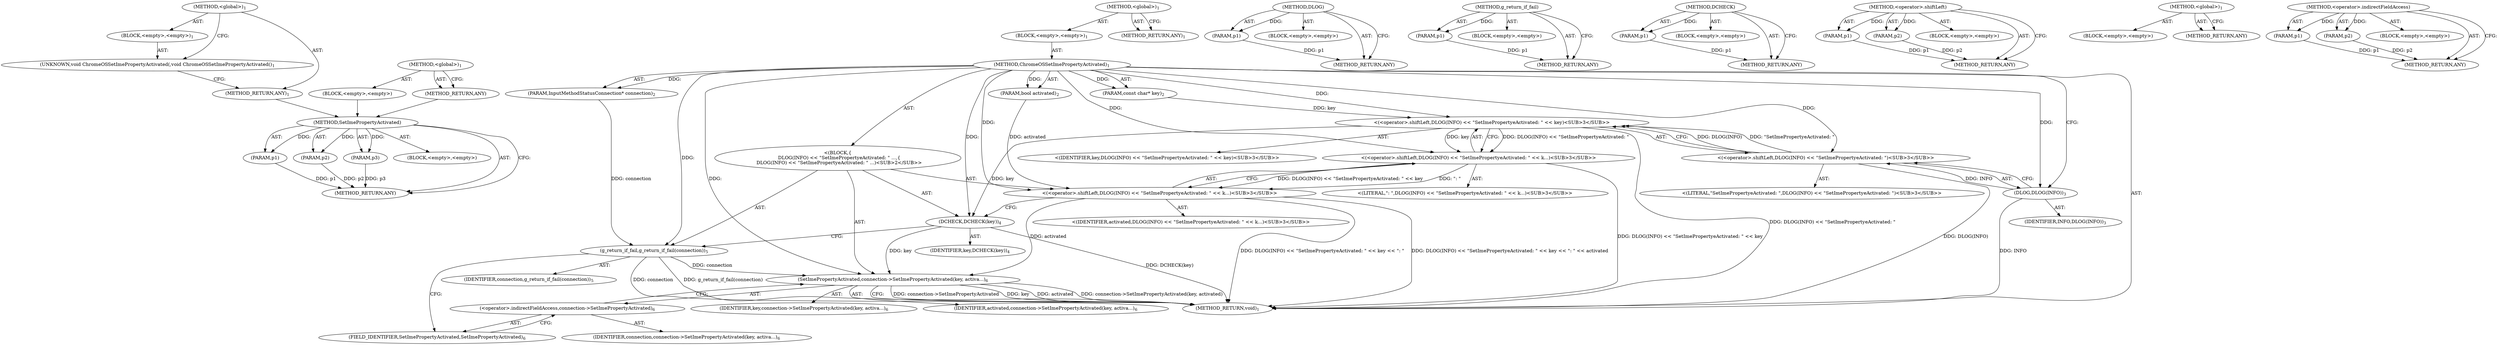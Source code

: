 digraph "&lt;global&gt;" {
vulnerable_75 [label=<(METHOD,SetImePropertyActivated)>];
vulnerable_76 [label=<(PARAM,p1)>];
vulnerable_77 [label=<(PARAM,p2)>];
vulnerable_78 [label=<(PARAM,p3)>];
vulnerable_79 [label=<(BLOCK,&lt;empty&gt;,&lt;empty&gt;)>];
vulnerable_80 [label=<(METHOD_RETURN,ANY)>];
vulnerable_6 [label=<(METHOD,&lt;global&gt;)<SUB>1</SUB>>];
vulnerable_7 [label=<(BLOCK,&lt;empty&gt;,&lt;empty&gt;)<SUB>1</SUB>>];
vulnerable_8 [label=<(METHOD,ChromeOSSetImePropertyActivated)<SUB>1</SUB>>];
vulnerable_9 [label=<(PARAM,InputMethodStatusConnection* connection)<SUB>2</SUB>>];
vulnerable_10 [label=<(PARAM,const char* key)<SUB>2</SUB>>];
vulnerable_11 [label=<(PARAM,bool activated)<SUB>2</SUB>>];
vulnerable_12 [label="<(BLOCK,{
  DLOG(INFO) &lt;&lt; &quot;SetImePropertyeActivated: &quot; ...,{
  DLOG(INFO) &lt;&lt; &quot;SetImePropertyeActivated: &quot; ...)<SUB>2</SUB>>"];
vulnerable_13 [label="<(&lt;operator&gt;.shiftLeft,DLOG(INFO) &lt;&lt; &quot;SetImePropertyeActivated: &quot; &lt;&lt; k...)<SUB>3</SUB>>"];
vulnerable_14 [label="<(&lt;operator&gt;.shiftLeft,DLOG(INFO) &lt;&lt; &quot;SetImePropertyeActivated: &quot; &lt;&lt; k...)<SUB>3</SUB>>"];
vulnerable_15 [label="<(&lt;operator&gt;.shiftLeft,DLOG(INFO) &lt;&lt; &quot;SetImePropertyeActivated: &quot; &lt;&lt; key)<SUB>3</SUB>>"];
vulnerable_16 [label="<(&lt;operator&gt;.shiftLeft,DLOG(INFO) &lt;&lt; &quot;SetImePropertyeActivated: &quot;)<SUB>3</SUB>>"];
vulnerable_17 [label=<(DLOG,DLOG(INFO))<SUB>3</SUB>>];
vulnerable_18 [label=<(IDENTIFIER,INFO,DLOG(INFO))<SUB>3</SUB>>];
vulnerable_19 [label="<(LITERAL,&quot;SetImePropertyeActivated: &quot;,DLOG(INFO) &lt;&lt; &quot;SetImePropertyeActivated: &quot;)<SUB>3</SUB>>"];
vulnerable_20 [label="<(IDENTIFIER,key,DLOG(INFO) &lt;&lt; &quot;SetImePropertyeActivated: &quot; &lt;&lt; key)<SUB>3</SUB>>"];
vulnerable_21 [label="<(LITERAL,&quot;: &quot;,DLOG(INFO) &lt;&lt; &quot;SetImePropertyeActivated: &quot; &lt;&lt; k...)<SUB>3</SUB>>"];
vulnerable_22 [label="<(IDENTIFIER,activated,DLOG(INFO) &lt;&lt; &quot;SetImePropertyeActivated: &quot; &lt;&lt; k...)<SUB>3</SUB>>"];
vulnerable_23 [label=<(DCHECK,DCHECK(key))<SUB>4</SUB>>];
vulnerable_24 [label=<(IDENTIFIER,key,DCHECK(key))<SUB>4</SUB>>];
vulnerable_25 [label=<(g_return_if_fail,g_return_if_fail(connection))<SUB>5</SUB>>];
vulnerable_26 [label=<(IDENTIFIER,connection,g_return_if_fail(connection))<SUB>5</SUB>>];
vulnerable_27 [label=<(SetImePropertyActivated,connection-&gt;SetImePropertyActivated(key, activa...)<SUB>6</SUB>>];
vulnerable_28 [label=<(&lt;operator&gt;.indirectFieldAccess,connection-&gt;SetImePropertyActivated)<SUB>6</SUB>>];
vulnerable_29 [label=<(IDENTIFIER,connection,connection-&gt;SetImePropertyActivated(key, activa...)<SUB>6</SUB>>];
vulnerable_30 [label=<(FIELD_IDENTIFIER,SetImePropertyActivated,SetImePropertyActivated)<SUB>6</SUB>>];
vulnerable_31 [label=<(IDENTIFIER,key,connection-&gt;SetImePropertyActivated(key, activa...)<SUB>6</SUB>>];
vulnerable_32 [label=<(IDENTIFIER,activated,connection-&gt;SetImePropertyActivated(key, activa...)<SUB>6</SUB>>];
vulnerable_33 [label=<(METHOD_RETURN,void)<SUB>1</SUB>>];
vulnerable_35 [label=<(METHOD_RETURN,ANY)<SUB>1</SUB>>];
vulnerable_63 [label=<(METHOD,DLOG)>];
vulnerable_64 [label=<(PARAM,p1)>];
vulnerable_65 [label=<(BLOCK,&lt;empty&gt;,&lt;empty&gt;)>];
vulnerable_66 [label=<(METHOD_RETURN,ANY)>];
vulnerable_71 [label=<(METHOD,g_return_if_fail)>];
vulnerable_72 [label=<(PARAM,p1)>];
vulnerable_73 [label=<(BLOCK,&lt;empty&gt;,&lt;empty&gt;)>];
vulnerable_74 [label=<(METHOD_RETURN,ANY)>];
vulnerable_67 [label=<(METHOD,DCHECK)>];
vulnerable_68 [label=<(PARAM,p1)>];
vulnerable_69 [label=<(BLOCK,&lt;empty&gt;,&lt;empty&gt;)>];
vulnerable_70 [label=<(METHOD_RETURN,ANY)>];
vulnerable_58 [label=<(METHOD,&lt;operator&gt;.shiftLeft)>];
vulnerable_59 [label=<(PARAM,p1)>];
vulnerable_60 [label=<(PARAM,p2)>];
vulnerable_61 [label=<(BLOCK,&lt;empty&gt;,&lt;empty&gt;)>];
vulnerable_62 [label=<(METHOD_RETURN,ANY)>];
vulnerable_52 [label=<(METHOD,&lt;global&gt;)<SUB>1</SUB>>];
vulnerable_53 [label=<(BLOCK,&lt;empty&gt;,&lt;empty&gt;)>];
vulnerable_54 [label=<(METHOD_RETURN,ANY)>];
vulnerable_81 [label=<(METHOD,&lt;operator&gt;.indirectFieldAccess)>];
vulnerable_82 [label=<(PARAM,p1)>];
vulnerable_83 [label=<(PARAM,p2)>];
vulnerable_84 [label=<(BLOCK,&lt;empty&gt;,&lt;empty&gt;)>];
vulnerable_85 [label=<(METHOD_RETURN,ANY)>];
fixed_6 [label=<(METHOD,&lt;global&gt;)<SUB>1</SUB>>];
fixed_7 [label=<(BLOCK,&lt;empty&gt;,&lt;empty&gt;)<SUB>1</SUB>>];
fixed_8 [label=<(UNKNOWN,void ChromeOSSetImePropertyActivated(,void ChromeOSSetImePropertyActivated()<SUB>1</SUB>>];
fixed_9 [label=<(METHOD_RETURN,ANY)<SUB>1</SUB>>];
fixed_14 [label=<(METHOD,&lt;global&gt;)<SUB>1</SUB>>];
fixed_15 [label=<(BLOCK,&lt;empty&gt;,&lt;empty&gt;)>];
fixed_16 [label=<(METHOD_RETURN,ANY)>];
vulnerable_75 -> vulnerable_76  [key=0, label="AST: "];
vulnerable_75 -> vulnerable_76  [key=1, label="DDG: "];
vulnerable_75 -> vulnerable_79  [key=0, label="AST: "];
vulnerable_75 -> vulnerable_77  [key=0, label="AST: "];
vulnerable_75 -> vulnerable_77  [key=1, label="DDG: "];
vulnerable_75 -> vulnerable_80  [key=0, label="AST: "];
vulnerable_75 -> vulnerable_80  [key=1, label="CFG: "];
vulnerable_75 -> vulnerable_78  [key=0, label="AST: "];
vulnerable_75 -> vulnerable_78  [key=1, label="DDG: "];
vulnerable_76 -> vulnerable_80  [key=0, label="DDG: p1"];
vulnerable_77 -> vulnerable_80  [key=0, label="DDG: p2"];
vulnerable_78 -> vulnerable_80  [key=0, label="DDG: p3"];
vulnerable_6 -> vulnerable_7  [key=0, label="AST: "];
vulnerable_6 -> vulnerable_35  [key=0, label="AST: "];
vulnerable_6 -> vulnerable_35  [key=1, label="CFG: "];
vulnerable_7 -> vulnerable_8  [key=0, label="AST: "];
vulnerable_8 -> vulnerable_9  [key=0, label="AST: "];
vulnerable_8 -> vulnerable_9  [key=1, label="DDG: "];
vulnerable_8 -> vulnerable_10  [key=0, label="AST: "];
vulnerable_8 -> vulnerable_10  [key=1, label="DDG: "];
vulnerable_8 -> vulnerable_11  [key=0, label="AST: "];
vulnerable_8 -> vulnerable_11  [key=1, label="DDG: "];
vulnerable_8 -> vulnerable_12  [key=0, label="AST: "];
vulnerable_8 -> vulnerable_33  [key=0, label="AST: "];
vulnerable_8 -> vulnerable_17  [key=0, label="CFG: "];
vulnerable_8 -> vulnerable_17  [key=1, label="DDG: "];
vulnerable_8 -> vulnerable_13  [key=0, label="DDG: "];
vulnerable_8 -> vulnerable_23  [key=0, label="DDG: "];
vulnerable_8 -> vulnerable_25  [key=0, label="DDG: "];
vulnerable_8 -> vulnerable_27  [key=0, label="DDG: "];
vulnerable_8 -> vulnerable_14  [key=0, label="DDG: "];
vulnerable_8 -> vulnerable_15  [key=0, label="DDG: "];
vulnerable_8 -> vulnerable_16  [key=0, label="DDG: "];
vulnerable_9 -> vulnerable_25  [key=0, label="DDG: connection"];
vulnerable_10 -> vulnerable_15  [key=0, label="DDG: key"];
vulnerable_11 -> vulnerable_13  [key=0, label="DDG: activated"];
vulnerable_12 -> vulnerable_13  [key=0, label="AST: "];
vulnerable_12 -> vulnerable_23  [key=0, label="AST: "];
vulnerable_12 -> vulnerable_25  [key=0, label="AST: "];
vulnerable_12 -> vulnerable_27  [key=0, label="AST: "];
vulnerable_13 -> vulnerable_14  [key=0, label="AST: "];
vulnerable_13 -> vulnerable_22  [key=0, label="AST: "];
vulnerable_13 -> vulnerable_23  [key=0, label="CFG: "];
vulnerable_13 -> vulnerable_33  [key=0, label="DDG: DLOG(INFO) &lt;&lt; &quot;SetImePropertyeActivated: &quot; &lt;&lt; key &lt;&lt; &quot;: &quot;"];
vulnerable_13 -> vulnerable_33  [key=1, label="DDG: DLOG(INFO) &lt;&lt; &quot;SetImePropertyeActivated: &quot; &lt;&lt; key &lt;&lt; &quot;: &quot; &lt;&lt; activated"];
vulnerable_13 -> vulnerable_27  [key=0, label="DDG: activated"];
vulnerable_14 -> vulnerable_15  [key=0, label="AST: "];
vulnerable_14 -> vulnerable_21  [key=0, label="AST: "];
vulnerable_14 -> vulnerable_13  [key=0, label="CFG: "];
vulnerable_14 -> vulnerable_13  [key=1, label="DDG: DLOG(INFO) &lt;&lt; &quot;SetImePropertyeActivated: &quot; &lt;&lt; key"];
vulnerable_14 -> vulnerable_13  [key=2, label="DDG: &quot;: &quot;"];
vulnerable_14 -> vulnerable_33  [key=0, label="DDG: DLOG(INFO) &lt;&lt; &quot;SetImePropertyeActivated: &quot; &lt;&lt; key"];
vulnerable_15 -> vulnerable_16  [key=0, label="AST: "];
vulnerable_15 -> vulnerable_20  [key=0, label="AST: "];
vulnerable_15 -> vulnerable_14  [key=0, label="CFG: "];
vulnerable_15 -> vulnerable_14  [key=1, label="DDG: DLOG(INFO) &lt;&lt; &quot;SetImePropertyeActivated: &quot;"];
vulnerable_15 -> vulnerable_14  [key=2, label="DDG: key"];
vulnerable_15 -> vulnerable_33  [key=0, label="DDG: DLOG(INFO) &lt;&lt; &quot;SetImePropertyeActivated: &quot;"];
vulnerable_15 -> vulnerable_23  [key=0, label="DDG: key"];
vulnerable_16 -> vulnerable_17  [key=0, label="AST: "];
vulnerable_16 -> vulnerable_19  [key=0, label="AST: "];
vulnerable_16 -> vulnerable_15  [key=0, label="CFG: "];
vulnerable_16 -> vulnerable_15  [key=1, label="DDG: DLOG(INFO)"];
vulnerable_16 -> vulnerable_15  [key=2, label="DDG: &quot;SetImePropertyeActivated: &quot;"];
vulnerable_16 -> vulnerable_33  [key=0, label="DDG: DLOG(INFO)"];
vulnerable_17 -> vulnerable_18  [key=0, label="AST: "];
vulnerable_17 -> vulnerable_16  [key=0, label="CFG: "];
vulnerable_17 -> vulnerable_16  [key=1, label="DDG: INFO"];
vulnerable_17 -> vulnerable_33  [key=0, label="DDG: INFO"];
vulnerable_23 -> vulnerable_24  [key=0, label="AST: "];
vulnerable_23 -> vulnerable_25  [key=0, label="CFG: "];
vulnerable_23 -> vulnerable_33  [key=0, label="DDG: DCHECK(key)"];
vulnerable_23 -> vulnerable_27  [key=0, label="DDG: key"];
vulnerable_25 -> vulnerable_26  [key=0, label="AST: "];
vulnerable_25 -> vulnerable_30  [key=0, label="CFG: "];
vulnerable_25 -> vulnerable_33  [key=0, label="DDG: connection"];
vulnerable_25 -> vulnerable_33  [key=1, label="DDG: g_return_if_fail(connection)"];
vulnerable_25 -> vulnerable_27  [key=0, label="DDG: connection"];
vulnerable_27 -> vulnerable_28  [key=0, label="AST: "];
vulnerable_27 -> vulnerable_31  [key=0, label="AST: "];
vulnerable_27 -> vulnerable_32  [key=0, label="AST: "];
vulnerable_27 -> vulnerable_33  [key=0, label="CFG: "];
vulnerable_27 -> vulnerable_33  [key=1, label="DDG: connection-&gt;SetImePropertyActivated"];
vulnerable_27 -> vulnerable_33  [key=2, label="DDG: key"];
vulnerable_27 -> vulnerable_33  [key=3, label="DDG: activated"];
vulnerable_27 -> vulnerable_33  [key=4, label="DDG: connection-&gt;SetImePropertyActivated(key, activated)"];
vulnerable_28 -> vulnerable_29  [key=0, label="AST: "];
vulnerable_28 -> vulnerable_30  [key=0, label="AST: "];
vulnerable_28 -> vulnerable_27  [key=0, label="CFG: "];
vulnerable_30 -> vulnerable_28  [key=0, label="CFG: "];
vulnerable_63 -> vulnerable_64  [key=0, label="AST: "];
vulnerable_63 -> vulnerable_64  [key=1, label="DDG: "];
vulnerable_63 -> vulnerable_65  [key=0, label="AST: "];
vulnerable_63 -> vulnerable_66  [key=0, label="AST: "];
vulnerable_63 -> vulnerable_66  [key=1, label="CFG: "];
vulnerable_64 -> vulnerable_66  [key=0, label="DDG: p1"];
vulnerable_71 -> vulnerable_72  [key=0, label="AST: "];
vulnerable_71 -> vulnerable_72  [key=1, label="DDG: "];
vulnerable_71 -> vulnerable_73  [key=0, label="AST: "];
vulnerable_71 -> vulnerable_74  [key=0, label="AST: "];
vulnerable_71 -> vulnerable_74  [key=1, label="CFG: "];
vulnerable_72 -> vulnerable_74  [key=0, label="DDG: p1"];
vulnerable_67 -> vulnerable_68  [key=0, label="AST: "];
vulnerable_67 -> vulnerable_68  [key=1, label="DDG: "];
vulnerable_67 -> vulnerable_69  [key=0, label="AST: "];
vulnerable_67 -> vulnerable_70  [key=0, label="AST: "];
vulnerable_67 -> vulnerable_70  [key=1, label="CFG: "];
vulnerable_68 -> vulnerable_70  [key=0, label="DDG: p1"];
vulnerable_58 -> vulnerable_59  [key=0, label="AST: "];
vulnerable_58 -> vulnerable_59  [key=1, label="DDG: "];
vulnerable_58 -> vulnerable_61  [key=0, label="AST: "];
vulnerable_58 -> vulnerable_60  [key=0, label="AST: "];
vulnerable_58 -> vulnerable_60  [key=1, label="DDG: "];
vulnerable_58 -> vulnerable_62  [key=0, label="AST: "];
vulnerable_58 -> vulnerable_62  [key=1, label="CFG: "];
vulnerable_59 -> vulnerable_62  [key=0, label="DDG: p1"];
vulnerable_60 -> vulnerable_62  [key=0, label="DDG: p2"];
vulnerable_52 -> vulnerable_53  [key=0, label="AST: "];
vulnerable_52 -> vulnerable_54  [key=0, label="AST: "];
vulnerable_52 -> vulnerable_54  [key=1, label="CFG: "];
vulnerable_81 -> vulnerable_82  [key=0, label="AST: "];
vulnerable_81 -> vulnerable_82  [key=1, label="DDG: "];
vulnerable_81 -> vulnerable_84  [key=0, label="AST: "];
vulnerable_81 -> vulnerable_83  [key=0, label="AST: "];
vulnerable_81 -> vulnerable_83  [key=1, label="DDG: "];
vulnerable_81 -> vulnerable_85  [key=0, label="AST: "];
vulnerable_81 -> vulnerable_85  [key=1, label="CFG: "];
vulnerable_82 -> vulnerable_85  [key=0, label="DDG: p1"];
vulnerable_83 -> vulnerable_85  [key=0, label="DDG: p2"];
fixed_6 -> fixed_7  [key=0, label="AST: "];
fixed_6 -> fixed_9  [key=0, label="AST: "];
fixed_6 -> fixed_8  [key=0, label="CFG: "];
fixed_7 -> fixed_8  [key=0, label="AST: "];
fixed_8 -> fixed_9  [key=0, label="CFG: "];
fixed_9 -> vulnerable_75  [key=0];
fixed_14 -> fixed_15  [key=0, label="AST: "];
fixed_14 -> fixed_16  [key=0, label="AST: "];
fixed_14 -> fixed_16  [key=1, label="CFG: "];
fixed_15 -> vulnerable_75  [key=0];
fixed_16 -> vulnerable_75  [key=0];
}
